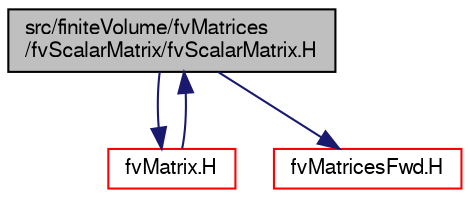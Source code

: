 digraph "src/finiteVolume/fvMatrices/fvScalarMatrix/fvScalarMatrix.H"
{
  bgcolor="transparent";
  edge [fontname="FreeSans",fontsize="10",labelfontname="FreeSans",labelfontsize="10"];
  node [fontname="FreeSans",fontsize="10",shape=record];
  Node0 [label="src/finiteVolume/fvMatrices\l/fvScalarMatrix/fvScalarMatrix.H",height=0.2,width=0.4,color="black", fillcolor="grey75", style="filled", fontcolor="black"];
  Node0 -> Node1 [color="midnightblue",fontsize="10",style="solid",fontname="FreeSans"];
  Node1 [label="fvMatrix.H",height=0.2,width=0.4,color="red",URL="$a03281.html"];
  Node1 -> Node0 [color="midnightblue",fontsize="10",style="solid",fontname="FreeSans"];
  Node0 -> Node311 [color="midnightblue",fontsize="10",style="solid",fontname="FreeSans"];
  Node311 [label="fvMatricesFwd.H",height=0.2,width=0.4,color="red",URL="$a03275.html",tooltip="Forward declarations of fvMatrix specializations. "];
}
